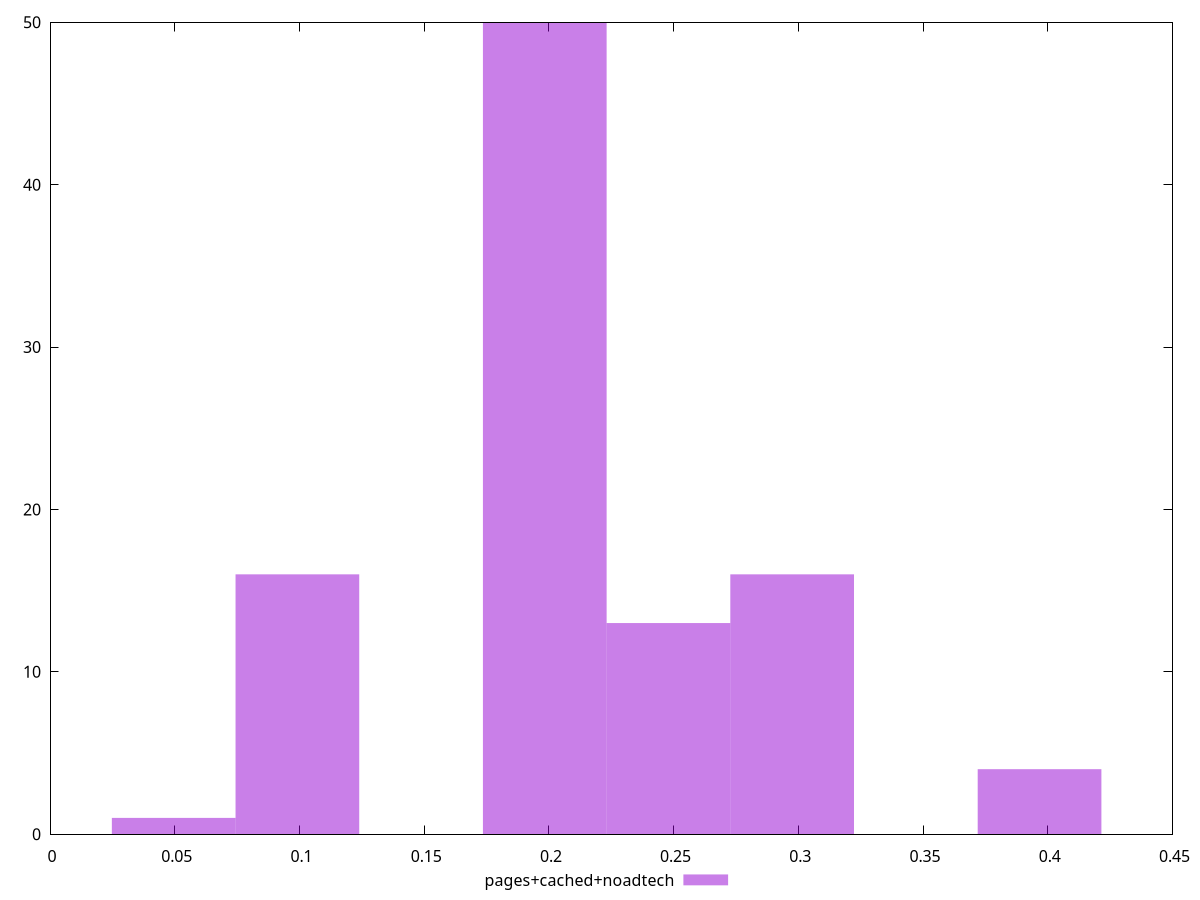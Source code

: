 $_pagesCachedNoadtech <<EOF
0.19835005348379892 50
0.09917502674189946 16
0.29752508022569835 16
0.24793756685474866 13
0.39670010696759783 4
0.04958751337094973 1
EOF
set key outside below
set terminal pngcairo
set output "report_00004_2020-11-02T20-21-41.718Z/cumulative-layout-shift/pages+cached+noadtech//raw_hist.png"
set yrange [0:50]
set boxwidth 0.04958751337094973
set style fill transparent solid 0.5 noborder
plot $_pagesCachedNoadtech title "pages+cached+noadtech" with boxes ,